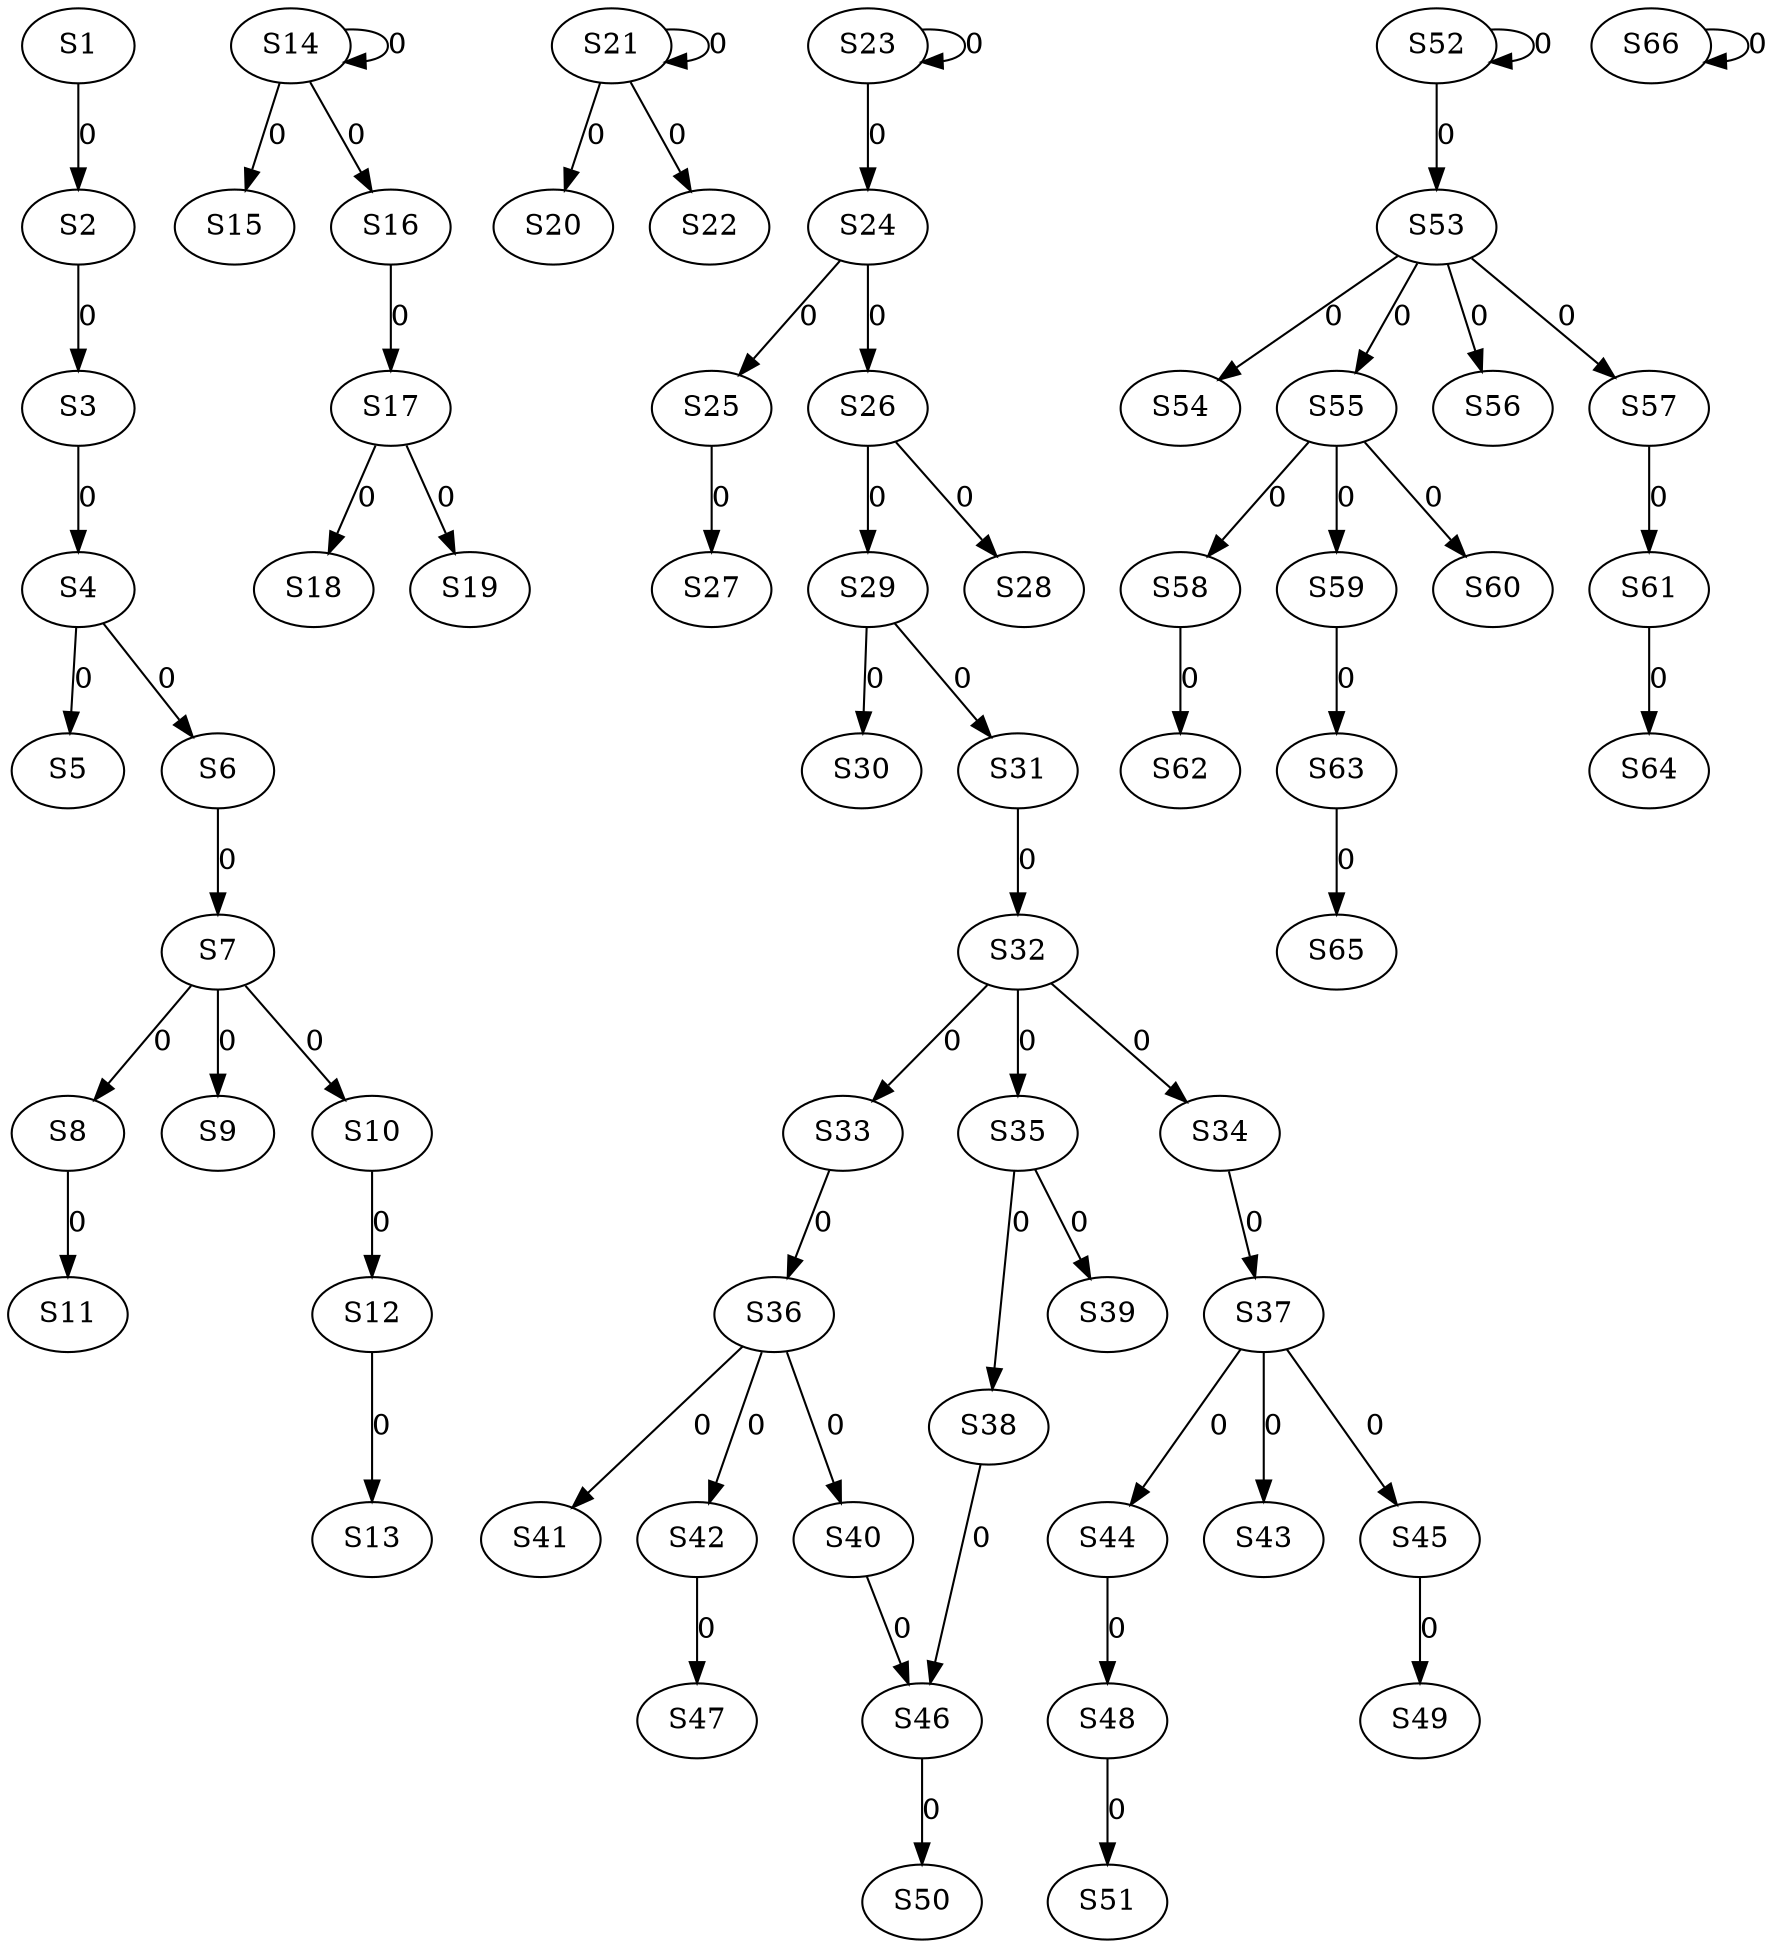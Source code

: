 strict digraph {
	S1 -> S2 [ label = 0 ];
	S2 -> S3 [ label = 0 ];
	S3 -> S4 [ label = 0 ];
	S4 -> S5 [ label = 0 ];
	S4 -> S6 [ label = 0 ];
	S6 -> S7 [ label = 0 ];
	S7 -> S8 [ label = 0 ];
	S7 -> S9 [ label = 0 ];
	S7 -> S10 [ label = 0 ];
	S8 -> S11 [ label = 0 ];
	S10 -> S12 [ label = 0 ];
	S12 -> S13 [ label = 0 ];
	S14 -> S14 [ label = 0 ];
	S14 -> S15 [ label = 0 ];
	S14 -> S16 [ label = 0 ];
	S16 -> S17 [ label = 0 ];
	S17 -> S18 [ label = 0 ];
	S17 -> S19 [ label = 0 ];
	S21 -> S20 [ label = 0 ];
	S21 -> S21 [ label = 0 ];
	S21 -> S22 [ label = 0 ];
	S23 -> S23 [ label = 0 ];
	S23 -> S24 [ label = 0 ];
	S24 -> S25 [ label = 0 ];
	S24 -> S26 [ label = 0 ];
	S25 -> S27 [ label = 0 ];
	S26 -> S28 [ label = 0 ];
	S26 -> S29 [ label = 0 ];
	S29 -> S30 [ label = 0 ];
	S29 -> S31 [ label = 0 ];
	S31 -> S32 [ label = 0 ];
	S32 -> S33 [ label = 0 ];
	S32 -> S34 [ label = 0 ];
	S32 -> S35 [ label = 0 ];
	S33 -> S36 [ label = 0 ];
	S34 -> S37 [ label = 0 ];
	S35 -> S38 [ label = 0 ];
	S35 -> S39 [ label = 0 ];
	S36 -> S40 [ label = 0 ];
	S36 -> S41 [ label = 0 ];
	S36 -> S42 [ label = 0 ];
	S37 -> S43 [ label = 0 ];
	S37 -> S44 [ label = 0 ];
	S37 -> S45 [ label = 0 ];
	S40 -> S46 [ label = 0 ];
	S42 -> S47 [ label = 0 ];
	S44 -> S48 [ label = 0 ];
	S45 -> S49 [ label = 0 ];
	S46 -> S50 [ label = 0 ];
	S48 -> S51 [ label = 0 ];
	S52 -> S52 [ label = 0 ];
	S52 -> S53 [ label = 0 ];
	S53 -> S54 [ label = 0 ];
	S53 -> S55 [ label = 0 ];
	S53 -> S56 [ label = 0 ];
	S53 -> S57 [ label = 0 ];
	S55 -> S58 [ label = 0 ];
	S55 -> S59 [ label = 0 ];
	S55 -> S60 [ label = 0 ];
	S57 -> S61 [ label = 0 ];
	S58 -> S62 [ label = 0 ];
	S59 -> S63 [ label = 0 ];
	S61 -> S64 [ label = 0 ];
	S63 -> S65 [ label = 0 ];
	S66 -> S66 [ label = 0 ];
	S38 -> S46 [ label = 0 ];
}